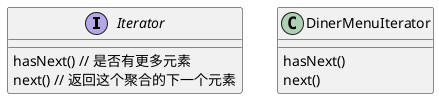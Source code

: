 @startuml
interface Iterator {
    hasNext() // 是否有更多元素
    next() // 返回这个聚合的下一个元素
}
class DinerMenuIterator {
    hasNext()
    next()
}
@enduml